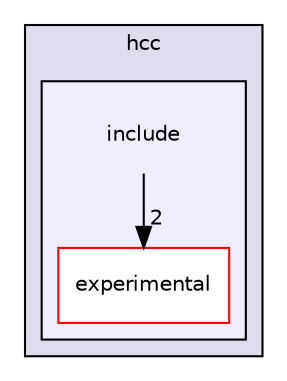 digraph "/home/scchan/code/hcc/include" {
  compound=true
  node [ fontsize="10", fontname="Helvetica"];
  edge [ labelfontsize="10", labelfontname="Helvetica"];
  subgraph clusterdir_b8330484b37d70493fdea1d76e3bc342 {
    graph [ bgcolor="#ddddee", pencolor="black", label="hcc" fontname="Helvetica", fontsize="10", URL="dir_b8330484b37d70493fdea1d76e3bc342.html"]
  subgraph clusterdir_caa39481f83c046381da6c31aad7fc19 {
    graph [ bgcolor="#eeeeff", pencolor="black", label="" URL="dir_caa39481f83c046381da6c31aad7fc19.html"];
    dir_caa39481f83c046381da6c31aad7fc19 [shape=plaintext label="include"];
    dir_7ea5709949ed4e498a37503741c1593c [shape=box label="experimental" color="red" fillcolor="white" style="filled" URL="dir_7ea5709949ed4e498a37503741c1593c.html"];
  }
  }
  dir_caa39481f83c046381da6c31aad7fc19->dir_7ea5709949ed4e498a37503741c1593c [headlabel="2", labeldistance=1.5 headhref="dir_000001_000002.html"];
}

